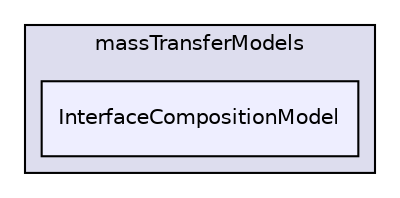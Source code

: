 digraph "applications/solvers/multiphase/icoReactingMultiphaseInterFoam/massTransferModels/InterfaceCompositionModel" {
  bgcolor=transparent;
  compound=true
  node [ fontsize="10", fontname="Helvetica"];
  edge [ labelfontsize="10", labelfontname="Helvetica"];
  subgraph clusterdir_22e84d0f1ac24eb425676d371410161f {
    graph [ bgcolor="#ddddee", pencolor="black", label="massTransferModels" fontname="Helvetica", fontsize="10", URL="dir_22e84d0f1ac24eb425676d371410161f.html"]
  dir_d9fb75cce1cbd68f672242095092275a [shape=box, label="InterfaceCompositionModel", style="filled", fillcolor="#eeeeff", pencolor="black", URL="dir_d9fb75cce1cbd68f672242095092275a.html"];
  }
}
